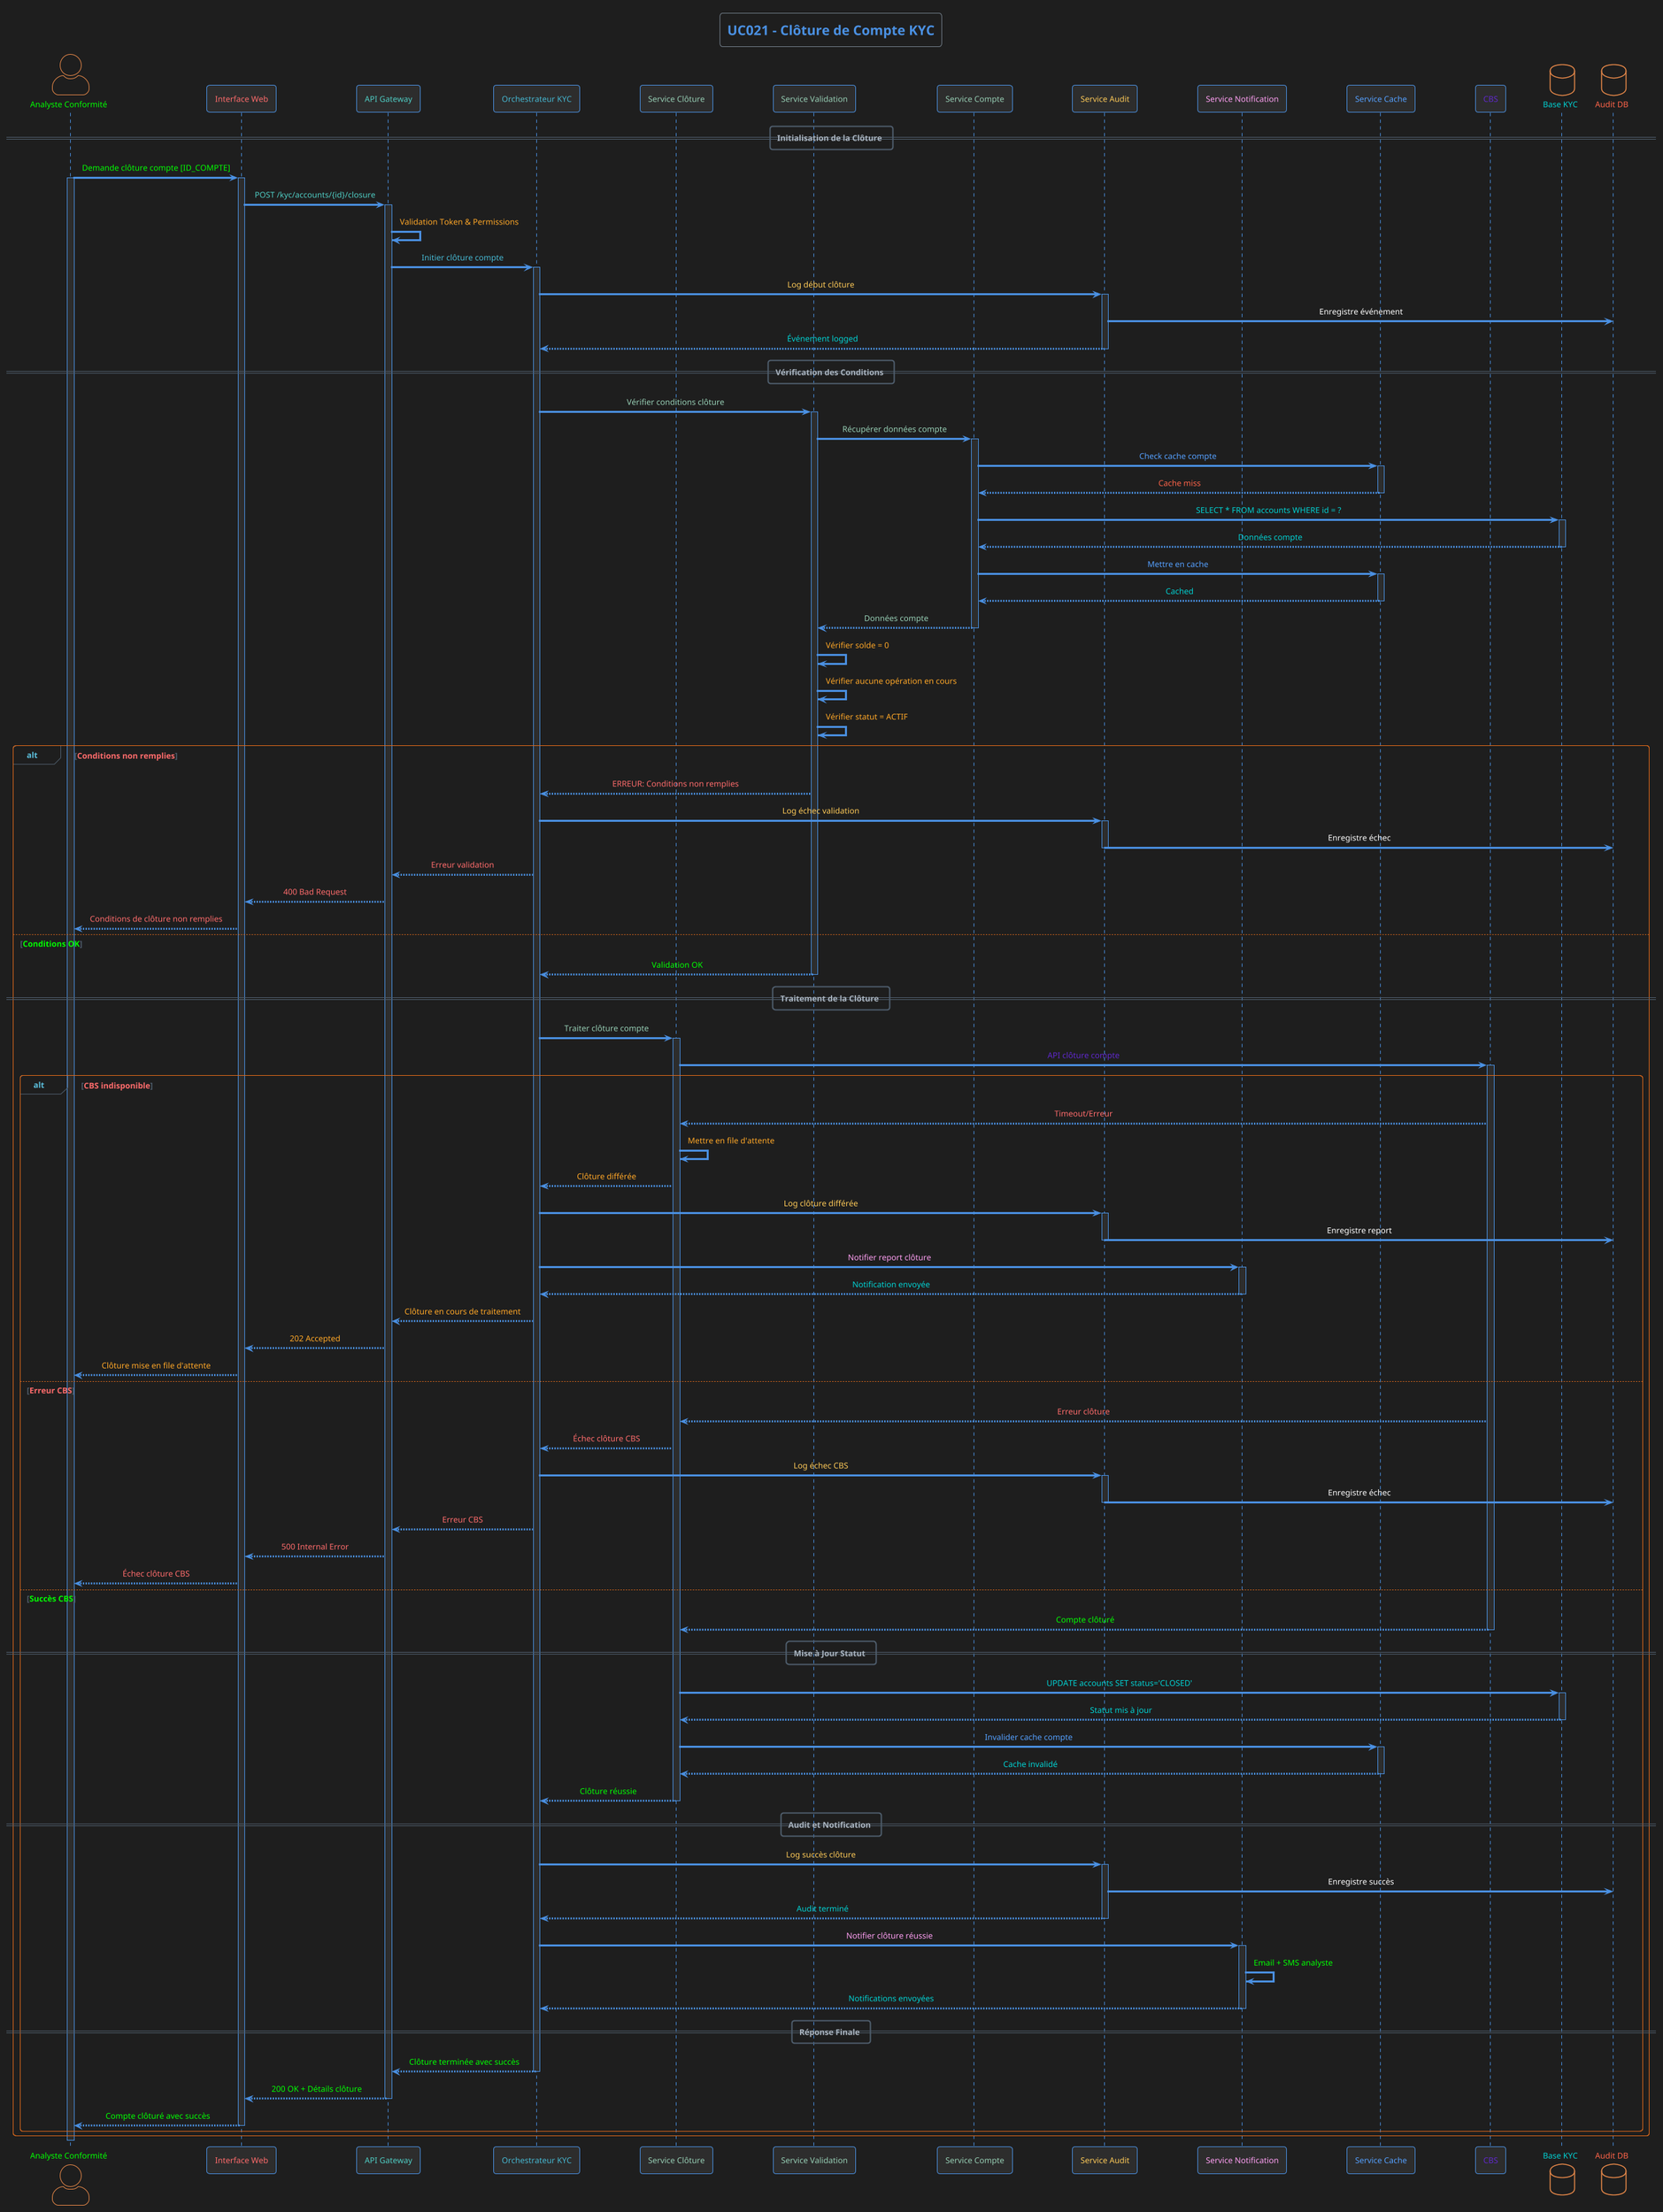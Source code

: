 @startuml UC021
!theme superhero-outline
skinparam backgroundColor #1e1e1e
skinparam actorStyle awesome
skinparam participant {
    BackgroundColor #2d2d2d
    BorderColor #4a90e2
    FontColor #ffffff
}
skinparam sequence {
    ArrowColor #4a90e2
    LifeLineBackgroundColor #2d2d2d
    LifeLineBorderColor #4a90e2
    MessageAlignment center
}

title <color:#4a90e2>UC021 - Clôture de Compte KYC</color>

' Acteurs
actor "<color:#00ff00>Analyste Conformité</color>" as Analyste

' Interface Layer
participant "<color:#ff6b6b>Interface Web</color>" as WebUI
participant "<color:#4ecdc4>API Gateway</color>" as Gateway

' Orchestration Layer
participant "<color:#45b7d1>Orchestrateur KYC</color>" as Orchestrator

' Services Métier
participant "<color:#96ceb4>Service Clôture</color>" as ClosureService
participant "<color:#96ceb4>Service Validation</color>" as ValidationService
participant "<color:#96ceb4>Service Compte</color>" as AccountService

' Services Techniques
participant "<color:#feca57>Service Audit</color>" as AuditService
participant "<color:#ff9ff3>Service Notification</color>" as NotificationService
participant "<color:#54a0ff>Service Cache</color>" as CacheService

' Infrastructure
participant "<color:#5f27cd>CBS</color>" as CBS
database "<color:#00d2d3>Base KYC</color>" as KYCDB
database "<color:#ff6348>Audit DB</color>" as AuditDB

== Initialisation de la Clôture ==

Analyste -> WebUI : <color:#00ff00>Demande clôture compte [ID_COMPTE]</color>
activate Analyste
activate WebUI

WebUI -> Gateway : <color:#4ecdc4>POST /kyc/accounts/{id}/closure</color>
activate Gateway

Gateway -> Gateway : <color:#ffa726>Validation Token & Permissions</color>
Gateway -> Orchestrator : <color:#45b7d1>Initier clôture compte</color>
activate Orchestrator

Orchestrator -> AuditService : <color:#feca57>Log début clôture</color>
activate AuditService
AuditService -> AuditDB : Enregistre événement
AuditService --> Orchestrator : <color:#00d2d3>Événement logged</color>
deactivate AuditService

== Vérification des Conditions ==

Orchestrator -> ValidationService : <color:#96ceb4>Vérifier conditions clôture</color>
activate ValidationService

ValidationService -> AccountService : <color:#96ceb4>Récupérer données compte</color>
activate AccountService

AccountService -> CacheService : <color:#54a0ff>Check cache compte</color>
activate CacheService
CacheService --> AccountService : <color:#ff6348>Cache miss</color>
deactivate CacheService

AccountService -> KYCDB : <color:#00d2d3>SELECT * FROM accounts WHERE id = ?</color>
activate KYCDB
KYCDB --> AccountService : <color:#00d2d3>Données compte</color>
deactivate KYCDB

AccountService -> CacheService : <color:#54a0ff>Mettre en cache</color>
activate CacheService
CacheService --> AccountService : <color:#00d2d3>Cached</color>
deactivate CacheService

AccountService --> ValidationService : <color:#96ceb4>Données compte</color>
deactivate AccountService

ValidationService -> ValidationService : <color:#ffa726>Vérifier solde = 0</color>
ValidationService -> ValidationService : <color:#ffa726>Vérifier aucune opération en cours</color>
ValidationService -> ValidationService : <color:#ffa726>Vérifier statut = ACTIF</color>

alt <color:#ff6b6b>Conditions non remplies</color>
    ValidationService --> Orchestrator : <color:#ff6b6b>ERREUR: Conditions non remplies</color>
    Orchestrator -> AuditService : <color:#feca57>Log échec validation</color>
    activate AuditService
    AuditService -> AuditDB : Enregistre échec
    deactivate AuditService
    
    Orchestrator --> Gateway : <color:#ff6b6b>Erreur validation</color>
    Gateway --> WebUI : <color:#ff6b6b>400 Bad Request</color>
    WebUI --> Analyste : <color:#ff6b6b>Conditions de clôture non remplies</color>
    
else <color:#00ff00>Conditions OK</color>
    ValidationService --> Orchestrator : <color:#00ff00>Validation OK</color>
    deactivate ValidationService
    
    == Traitement de la Clôture ==
    
    Orchestrator -> ClosureService : <color:#96ceb4>Traiter clôture compte</color>
    activate ClosureService
    
    ClosureService -> CBS : <color:#5f27cd>API clôture compte</color>
    activate CBS
    
    alt <color:#ff6b6b>CBS indisponible</color>
        CBS --> ClosureService : <color:#ff6b6b>Timeout/Erreur</color>
        ClosureService -> ClosureService : <color:#ffa726>Mettre en file d'attente</color>
        ClosureService --> Orchestrator : <color:#ffa726>Clôture différée</color>
        
        Orchestrator -> AuditService : <color:#feca57>Log clôture différée</color>
        activate AuditService
        AuditService -> AuditDB : Enregistre report
        deactivate AuditService
        
        Orchestrator -> NotificationService : <color:#ff9ff3>Notifier report clôture</color>
        activate NotificationService
        NotificationService --> Orchestrator : <color:#00d2d3>Notification envoyée</color>
        deactivate NotificationService
        
        Orchestrator --> Gateway : <color:#ffa726>Clôture en cours de traitement</color>
        Gateway --> WebUI : <color:#ffa726>202 Accepted</color>
        WebUI --> Analyste : <color:#ffa726>Clôture mise en file d'attente</color>
        
    else <color:#ff6b6b>Erreur CBS</color>
        CBS --> ClosureService : <color:#ff6b6b>Erreur clôture</color>
        ClosureService --> Orchestrator : <color:#ff6b6b>Échec clôture CBS</color>
        
        Orchestrator -> AuditService : <color:#feca57>Log échec CBS</color>
        activate AuditService
        AuditService -> AuditDB : Enregistre échec
        deactivate AuditService
        
        Orchestrator --> Gateway : <color:#ff6b6b>Erreur CBS</color>
        Gateway --> WebUI : <color:#ff6b6b>500 Internal Error</color>
        WebUI --> Analyste : <color:#ff6b6b>Échec clôture CBS</color>
        
    else <color:#00ff00>Succès CBS</color>
        CBS --> ClosureService : <color:#00ff00>Compte clôturé</color>
        deactivate CBS
        
        == Mise à Jour Statut ==
        
        ClosureService -> KYCDB : <color:#00d2d3>UPDATE accounts SET status='CLOSED'</color>
        activate KYCDB
        KYCDB --> ClosureService : <color:#00d2d3>Statut mis à jour</color>
        deactivate KYCDB
        
        ClosureService -> CacheService : <color:#54a0ff>Invalider cache compte</color>
        activate CacheService
        CacheService --> ClosureService : <color:#00d2d3>Cache invalidé</color>
        deactivate CacheService
        
        ClosureService --> Orchestrator : <color:#00ff00>Clôture réussie</color>
        deactivate ClosureService
        
        == Audit et Notification ==
        
        Orchestrator -> AuditService : <color:#feca57>Log succès clôture</color>
        activate AuditService
        AuditService -> AuditDB : Enregistre succès
        AuditService --> Orchestrator : <color:#00d2d3>Audit terminé</color>
        deactivate AuditService
        
        Orchestrator -> NotificationService : <color:#ff9ff3>Notifier clôture réussie</color>
        activate NotificationService
        NotificationService -> NotificationService : <color:#00ff00>Email + SMS analyste</color>
        NotificationService --> Orchestrator : <color:#00d2d3>Notifications envoyées</color>
        deactivate NotificationService
        
        == Réponse Finale ==
        
        Orchestrator --> Gateway : <color:#00ff00>Clôture terminée avec succès</color>
        deactivate Orchestrator
        Gateway --> WebUI : <color:#00ff00>200 OK + Détails clôture</color>
        deactivate Gateway
        WebUI --> Analyste : <color:#00ff00>Compte clôturé avec succès</color>
        deactivate WebUI
        
    end
end

deactivate Analyste

@enduml
